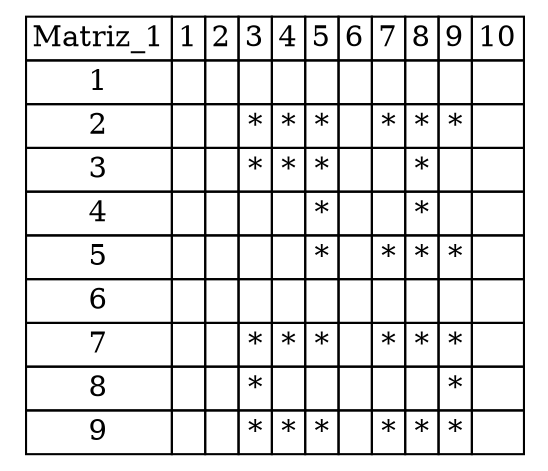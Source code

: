 digraph g {
	node [shape=plaintext]
	node01 [label=<
                                        <table border="0" cellborder="1" cellspacing="0">
                                        <tr>
	<td>Matriz_1</td>
	<td>1</td>
	<td>2</td>
	<td>3</td>
	<td>4</td>
	<td>5</td>
	<td>6</td>
	<td>7</td>
	<td>8</td>
	<td>9</td>
	<td>10</td>
</tr>
<tr>
	<td>1</td>
	<td> </td>
	<td> </td>
	<td> </td>
	<td> </td>
	<td> </td>
 	<td> </td>
 	<td> </td>
 	<td> </td>
 	<td> </td>
 	<td> </td>
 
</tr><tr>
	<td>2</td>
	<td> </td>
	<td> </td>
	<td>*</td>
	<td>*</td>
	<td>*</td>
 	<td> </td>
 	<td>*</td>
 	<td>*</td>
 	<td>*</td>
 	<td> </td>
 
</tr><tr>
	<td>3</td>
	<td> </td>
	<td> </td>
	<td>*</td>
	<td>*</td>
	<td>*</td>
 	<td> </td>
 	<td> </td>
 	<td>*</td>
 	<td> </td>
 	<td> </td>
 
</tr><tr>
	<td>4</td>
	<td> </td>
	<td> </td>
	<td> </td>
	<td> </td>
	<td>*</td>
 	<td> </td>
 	<td> </td>
 	<td>*</td>
 	<td> </td>
 	<td> </td>
 
</tr><tr>
	<td>5</td>
	<td> </td>
	<td> </td>
	<td> </td>
	<td> </td>
	<td>*</td>
 	<td> </td>
 	<td>*</td>
 	<td>*</td>
 	<td>*</td>
 	<td> </td>
 
</tr><tr>
	<td>6</td>
	<td> </td>
	<td> </td>
	<td> </td>
	<td> </td>
	<td> </td>
 	<td> </td>
 	<td> </td>
 	<td> </td>
 	<td> </td>
 	<td> </td>
 
</tr><tr>
	<td>7</td>
	<td> </td>
	<td> </td>
	<td>*</td>
	<td>*</td>
	<td>*</td>
 	<td> </td>
 	<td>*</td>
 	<td>*</td>
 	<td>*</td>
 	<td> </td>
 
</tr><tr>
	<td>8</td>
	<td> </td>
	<td> </td>
	<td>*</td>
	<td> </td>
	<td> </td>
 	<td> </td>
 	<td> </td>
 	<td> </td>
 	<td>*</td>
 	<td> </td>
 
</tr><tr>
	<td>9</td>
	<td> </td>
	<td> </td>
	<td>*</td>
	<td>*</td>
	<td>*</td>
 	<td> </td>
 	<td>*</td>
 	<td>*</td>
 	<td>*</td>
 	<td> </td>
 
</tr>
                                        </table>>]
}
